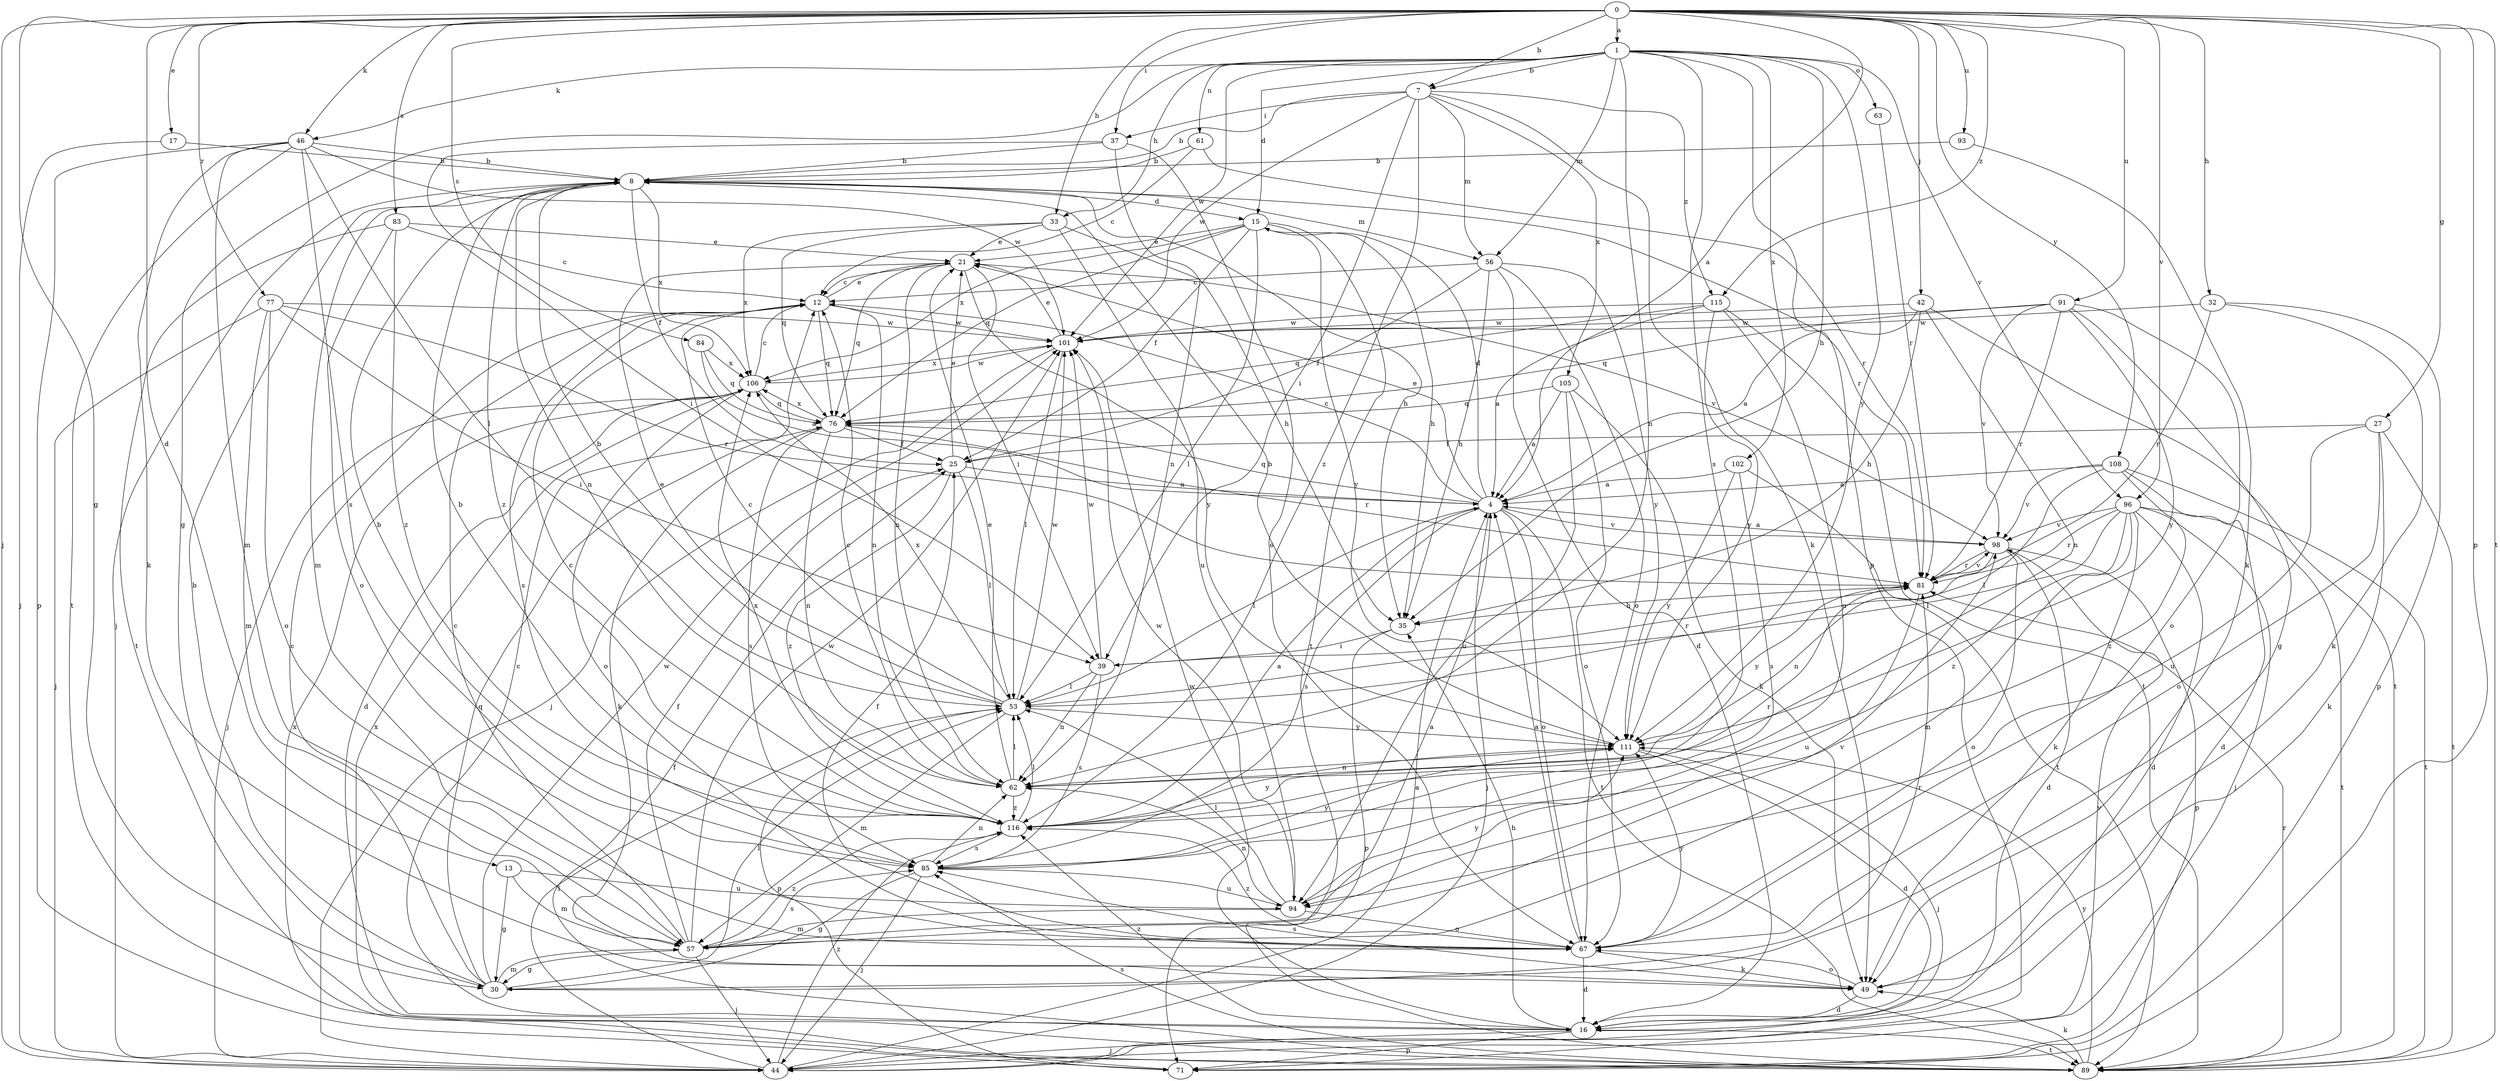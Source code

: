 strict digraph  {
0;
1;
4;
7;
8;
12;
13;
15;
16;
17;
21;
25;
27;
30;
32;
33;
35;
37;
39;
42;
44;
46;
49;
53;
56;
57;
61;
62;
63;
67;
71;
76;
77;
81;
83;
84;
85;
89;
91;
93;
94;
96;
98;
101;
102;
105;
106;
108;
111;
115;
116;
0 -> 1  [label=a];
0 -> 4  [label=a];
0 -> 7  [label=b];
0 -> 13  [label=d];
0 -> 17  [label=e];
0 -> 27  [label=g];
0 -> 30  [label=g];
0 -> 32  [label=h];
0 -> 33  [label=h];
0 -> 37  [label=i];
0 -> 42  [label=j];
0 -> 44  [label=j];
0 -> 46  [label=k];
0 -> 71  [label=p];
0 -> 77  [label=r];
0 -> 83  [label=s];
0 -> 84  [label=s];
0 -> 89  [label=t];
0 -> 91  [label=u];
0 -> 93  [label=u];
0 -> 96  [label=v];
0 -> 108  [label=y];
0 -> 115  [label=z];
1 -> 7  [label=b];
1 -> 15  [label=d];
1 -> 30  [label=g];
1 -> 33  [label=h];
1 -> 35  [label=h];
1 -> 46  [label=k];
1 -> 56  [label=m];
1 -> 61  [label=n];
1 -> 62  [label=n];
1 -> 63  [label=o];
1 -> 71  [label=p];
1 -> 85  [label=s];
1 -> 96  [label=v];
1 -> 101  [label=w];
1 -> 102  [label=x];
1 -> 111  [label=y];
4 -> 12  [label=c];
4 -> 15  [label=d];
4 -> 21  [label=e];
4 -> 44  [label=j];
4 -> 53  [label=l];
4 -> 67  [label=o];
4 -> 76  [label=q];
4 -> 85  [label=s];
4 -> 89  [label=t];
4 -> 98  [label=v];
7 -> 8  [label=b];
7 -> 37  [label=i];
7 -> 39  [label=i];
7 -> 49  [label=k];
7 -> 56  [label=m];
7 -> 101  [label=w];
7 -> 105  [label=x];
7 -> 115  [label=z];
7 -> 116  [label=z];
8 -> 15  [label=d];
8 -> 25  [label=f];
8 -> 35  [label=h];
8 -> 44  [label=j];
8 -> 56  [label=m];
8 -> 57  [label=m];
8 -> 62  [label=n];
8 -> 81  [label=r];
8 -> 106  [label=x];
8 -> 116  [label=z];
12 -> 21  [label=e];
12 -> 62  [label=n];
12 -> 76  [label=q];
12 -> 85  [label=s];
12 -> 101  [label=w];
13 -> 30  [label=g];
13 -> 57  [label=m];
13 -> 94  [label=u];
15 -> 21  [label=e];
15 -> 25  [label=f];
15 -> 35  [label=h];
15 -> 53  [label=l];
15 -> 76  [label=q];
15 -> 89  [label=t];
15 -> 106  [label=x];
15 -> 111  [label=y];
16 -> 12  [label=c];
16 -> 35  [label=h];
16 -> 44  [label=j];
16 -> 71  [label=p];
16 -> 89  [label=t];
16 -> 101  [label=w];
16 -> 116  [label=z];
17 -> 8  [label=b];
17 -> 44  [label=j];
21 -> 12  [label=c];
21 -> 39  [label=i];
21 -> 62  [label=n];
21 -> 76  [label=q];
21 -> 98  [label=v];
21 -> 111  [label=y];
25 -> 4  [label=a];
25 -> 21  [label=e];
25 -> 53  [label=l];
25 -> 116  [label=z];
27 -> 25  [label=f];
27 -> 49  [label=k];
27 -> 67  [label=o];
27 -> 89  [label=t];
27 -> 94  [label=u];
30 -> 8  [label=b];
30 -> 12  [label=c];
30 -> 53  [label=l];
30 -> 57  [label=m];
30 -> 76  [label=q];
30 -> 81  [label=r];
30 -> 101  [label=w];
32 -> 49  [label=k];
32 -> 71  [label=p];
32 -> 81  [label=r];
32 -> 101  [label=w];
33 -> 21  [label=e];
33 -> 35  [label=h];
33 -> 76  [label=q];
33 -> 94  [label=u];
33 -> 106  [label=x];
35 -> 39  [label=i];
35 -> 71  [label=p];
37 -> 8  [label=b];
37 -> 39  [label=i];
37 -> 62  [label=n];
37 -> 67  [label=o];
39 -> 53  [label=l];
39 -> 62  [label=n];
39 -> 81  [label=r];
39 -> 85  [label=s];
39 -> 101  [label=w];
42 -> 4  [label=a];
42 -> 35  [label=h];
42 -> 62  [label=n];
42 -> 89  [label=t];
42 -> 101  [label=w];
44 -> 4  [label=a];
44 -> 53  [label=l];
44 -> 98  [label=v];
44 -> 116  [label=z];
46 -> 8  [label=b];
46 -> 49  [label=k];
46 -> 53  [label=l];
46 -> 57  [label=m];
46 -> 71  [label=p];
46 -> 85  [label=s];
46 -> 89  [label=t];
46 -> 101  [label=w];
49 -> 16  [label=d];
49 -> 67  [label=o];
49 -> 85  [label=s];
53 -> 8  [label=b];
53 -> 12  [label=c];
53 -> 21  [label=e];
53 -> 57  [label=m];
53 -> 71  [label=p];
53 -> 101  [label=w];
53 -> 106  [label=x];
53 -> 111  [label=y];
56 -> 12  [label=c];
56 -> 16  [label=d];
56 -> 25  [label=f];
56 -> 35  [label=h];
56 -> 67  [label=o];
56 -> 111  [label=y];
57 -> 4  [label=a];
57 -> 12  [label=c];
57 -> 25  [label=f];
57 -> 30  [label=g];
57 -> 44  [label=j];
57 -> 85  [label=s];
57 -> 98  [label=v];
57 -> 101  [label=w];
57 -> 116  [label=z];
61 -> 8  [label=b];
61 -> 12  [label=c];
61 -> 81  [label=r];
62 -> 12  [label=c];
62 -> 21  [label=e];
62 -> 53  [label=l];
62 -> 116  [label=z];
63 -> 81  [label=r];
67 -> 4  [label=a];
67 -> 16  [label=d];
67 -> 25  [label=f];
67 -> 49  [label=k];
67 -> 111  [label=y];
67 -> 116  [label=z];
71 -> 106  [label=x];
76 -> 25  [label=f];
76 -> 49  [label=k];
76 -> 62  [label=n];
76 -> 81  [label=r];
76 -> 85  [label=s];
76 -> 106  [label=x];
77 -> 39  [label=i];
77 -> 44  [label=j];
77 -> 57  [label=m];
77 -> 67  [label=o];
77 -> 81  [label=r];
77 -> 101  [label=w];
81 -> 35  [label=h];
81 -> 94  [label=u];
81 -> 98  [label=v];
81 -> 111  [label=y];
83 -> 12  [label=c];
83 -> 21  [label=e];
83 -> 67  [label=o];
83 -> 89  [label=t];
83 -> 116  [label=z];
84 -> 4  [label=a];
84 -> 76  [label=q];
84 -> 106  [label=x];
85 -> 8  [label=b];
85 -> 30  [label=g];
85 -> 44  [label=j];
85 -> 62  [label=n];
85 -> 94  [label=u];
85 -> 111  [label=y];
89 -> 25  [label=f];
89 -> 49  [label=k];
89 -> 81  [label=r];
89 -> 85  [label=s];
89 -> 106  [label=x];
89 -> 111  [label=y];
91 -> 30  [label=g];
91 -> 67  [label=o];
91 -> 76  [label=q];
91 -> 81  [label=r];
91 -> 98  [label=v];
91 -> 101  [label=w];
91 -> 111  [label=y];
93 -> 8  [label=b];
93 -> 49  [label=k];
94 -> 53  [label=l];
94 -> 57  [label=m];
94 -> 62  [label=n];
94 -> 67  [label=o];
94 -> 101  [label=w];
94 -> 111  [label=y];
96 -> 16  [label=d];
96 -> 44  [label=j];
96 -> 49  [label=k];
96 -> 53  [label=l];
96 -> 57  [label=m];
96 -> 81  [label=r];
96 -> 89  [label=t];
96 -> 98  [label=v];
96 -> 116  [label=z];
98 -> 4  [label=a];
98 -> 16  [label=d];
98 -> 62  [label=n];
98 -> 67  [label=o];
98 -> 71  [label=p];
98 -> 81  [label=r];
101 -> 21  [label=e];
101 -> 44  [label=j];
101 -> 53  [label=l];
101 -> 106  [label=x];
102 -> 4  [label=a];
102 -> 85  [label=s];
102 -> 89  [label=t];
102 -> 111  [label=y];
105 -> 4  [label=a];
105 -> 49  [label=k];
105 -> 67  [label=o];
105 -> 76  [label=q];
105 -> 94  [label=u];
106 -> 12  [label=c];
106 -> 16  [label=d];
106 -> 44  [label=j];
106 -> 67  [label=o];
106 -> 76  [label=q];
106 -> 101  [label=w];
108 -> 4  [label=a];
108 -> 16  [label=d];
108 -> 53  [label=l];
108 -> 89  [label=t];
108 -> 98  [label=v];
108 -> 116  [label=z];
111 -> 8  [label=b];
111 -> 16  [label=d];
111 -> 44  [label=j];
111 -> 62  [label=n];
115 -> 4  [label=a];
115 -> 76  [label=q];
115 -> 89  [label=t];
115 -> 94  [label=u];
115 -> 101  [label=w];
115 -> 111  [label=y];
116 -> 4  [label=a];
116 -> 8  [label=b];
116 -> 12  [label=c];
116 -> 53  [label=l];
116 -> 81  [label=r];
116 -> 85  [label=s];
116 -> 106  [label=x];
116 -> 111  [label=y];
}
